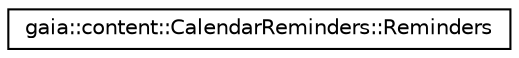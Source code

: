 digraph G
{
  edge [fontname="Helvetica",fontsize="10",labelfontname="Helvetica",labelfontsize="10"];
  node [fontname="Helvetica",fontsize="10",shape=record];
  rankdir=LR;
  Node1 [label="gaia::content::CalendarReminders::Reminders",height=0.2,width=0.4,color="black", fillcolor="white", style="filled",URL="$d0/d7e/classgaia_1_1content_1_1_calendar_reminders_1_1_reminders.html",tooltip="Fields and helpers for accessing reminders for an event."];
}
